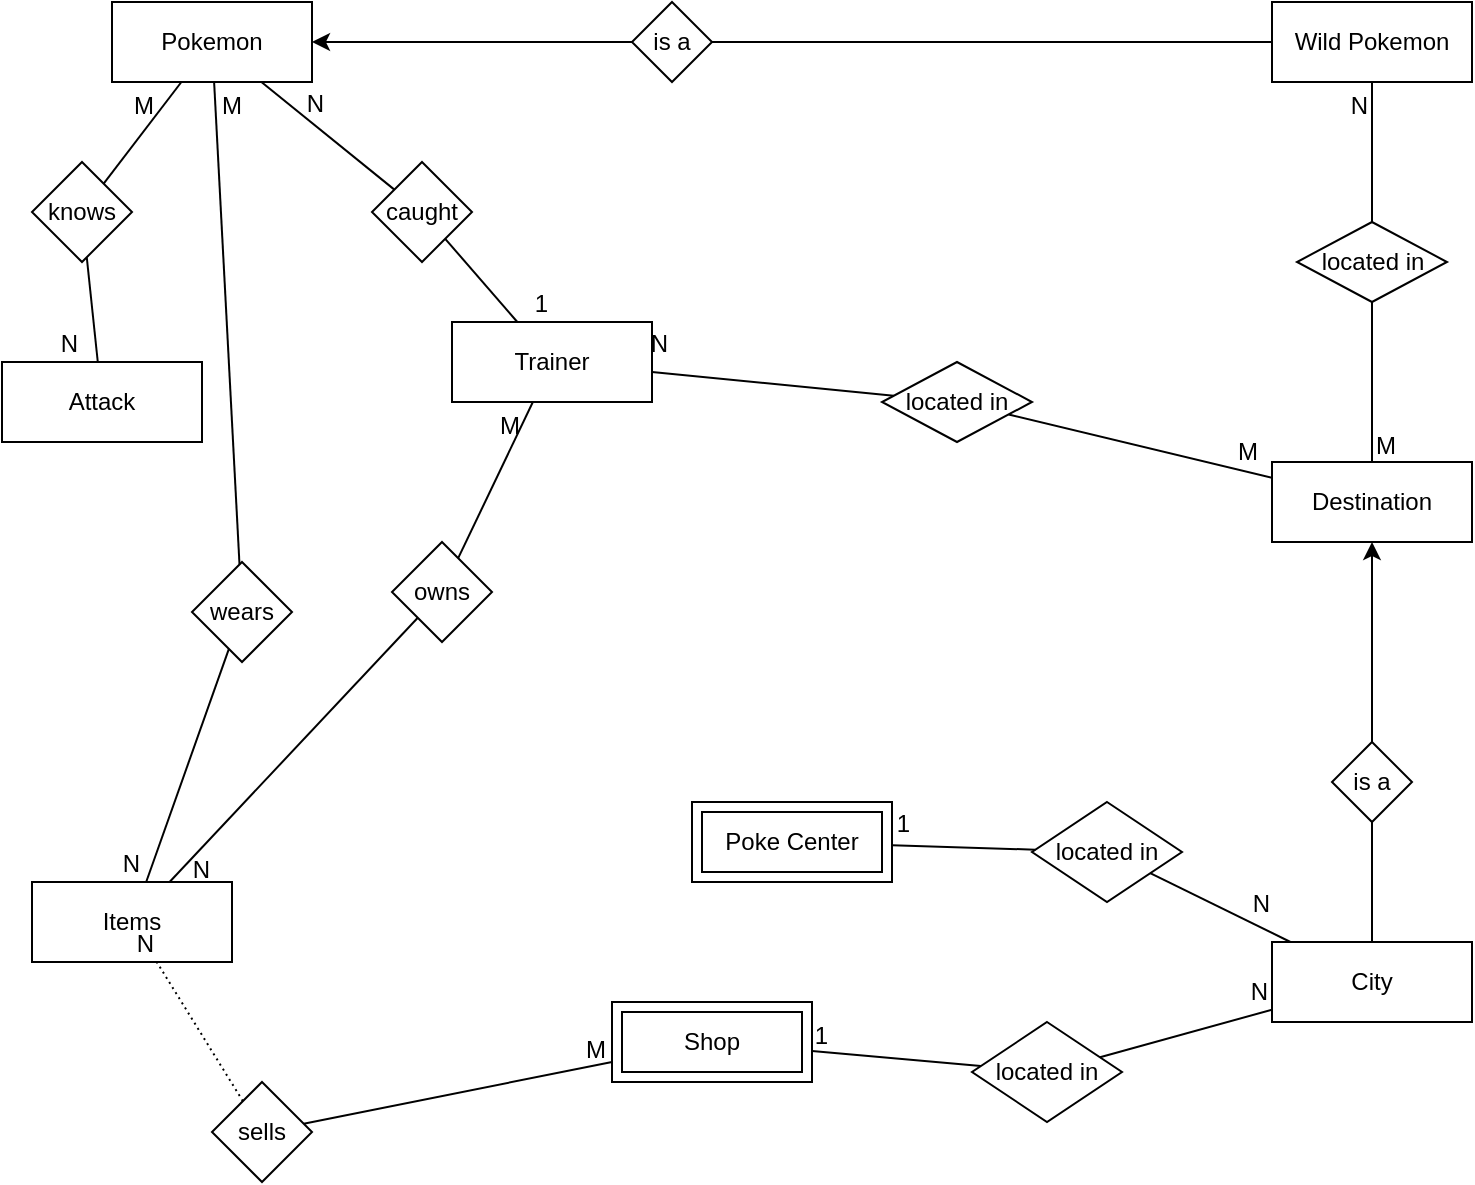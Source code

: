 <mxfile version="26.1.1">
  <diagram id="R2lEEEUBdFMjLlhIrx00" name="Page-1">
    <mxGraphModel dx="1195" dy="737" grid="1" gridSize="10" guides="1" tooltips="1" connect="1" arrows="1" fold="1" page="1" pageScale="1" pageWidth="827" pageHeight="1169" math="0" shadow="0" extFonts="Permanent Marker^https://fonts.googleapis.com/css?family=Permanent+Marker">
      <root>
        <mxCell id="0" />
        <mxCell id="1" parent="0" />
        <mxCell id="oy4XWmKs3pjn0zVDLYOn-72" style="edgeStyle=orthogonalEdgeStyle;rounded=0;orthogonalLoop=1;jettySize=auto;html=1;" edge="1" parent="1" source="oy4XWmKs3pjn0zVDLYOn-62" target="oy4XWmKs3pjn0zVDLYOn-63">
          <mxGeometry relative="1" as="geometry" />
        </mxCell>
        <mxCell id="oy4XWmKs3pjn0zVDLYOn-62" value="is a" style="shape=rhombus;perimeter=rhombusPerimeter;whiteSpace=wrap;html=1;align=center;" vertex="1" parent="1">
          <mxGeometry x="320" y="60" width="40" height="40" as="geometry" />
        </mxCell>
        <mxCell id="oy4XWmKs3pjn0zVDLYOn-63" value="Pokemon" style="whiteSpace=wrap;html=1;align=center;" vertex="1" parent="1">
          <mxGeometry x="60" y="60" width="100" height="40" as="geometry" />
        </mxCell>
        <mxCell id="oy4XWmKs3pjn0zVDLYOn-66" value="Wild Pokemon" style="whiteSpace=wrap;html=1;align=center;" vertex="1" parent="1">
          <mxGeometry x="640" y="60" width="100" height="40" as="geometry" />
        </mxCell>
        <mxCell id="oy4XWmKs3pjn0zVDLYOn-67" value="" style="endArrow=none;html=1;rounded=0;" edge="1" parent="1" source="oy4XWmKs3pjn0zVDLYOn-62" target="oy4XWmKs3pjn0zVDLYOn-66">
          <mxGeometry relative="1" as="geometry">
            <mxPoint x="330" y="300" as="sourcePoint" />
            <mxPoint x="490" y="300" as="targetPoint" />
          </mxGeometry>
        </mxCell>
        <mxCell id="oy4XWmKs3pjn0zVDLYOn-68" value="Destination" style="whiteSpace=wrap;html=1;align=center;" vertex="1" parent="1">
          <mxGeometry x="640" y="290" width="100" height="40" as="geometry" />
        </mxCell>
        <mxCell id="oy4XWmKs3pjn0zVDLYOn-69" value="Trainer" style="whiteSpace=wrap;html=1;align=center;" vertex="1" parent="1">
          <mxGeometry x="230" y="220" width="100" height="40" as="geometry" />
        </mxCell>
        <mxCell id="oy4XWmKs3pjn0zVDLYOn-70" value="Attack" style="whiteSpace=wrap;html=1;align=center;" vertex="1" parent="1">
          <mxGeometry x="5" y="240" width="100" height="40" as="geometry" />
        </mxCell>
        <mxCell id="oy4XWmKs3pjn0zVDLYOn-71" value="City" style="whiteSpace=wrap;html=1;align=center;" vertex="1" parent="1">
          <mxGeometry x="640" y="530" width="100" height="40" as="geometry" />
        </mxCell>
        <mxCell id="oy4XWmKs3pjn0zVDLYOn-74" style="edgeStyle=orthogonalEdgeStyle;rounded=0;orthogonalLoop=1;jettySize=auto;html=1;" edge="1" parent="1" source="oy4XWmKs3pjn0zVDLYOn-73" target="oy4XWmKs3pjn0zVDLYOn-68">
          <mxGeometry relative="1" as="geometry" />
        </mxCell>
        <mxCell id="oy4XWmKs3pjn0zVDLYOn-73" value="is a" style="shape=rhombus;perimeter=rhombusPerimeter;whiteSpace=wrap;html=1;align=center;" vertex="1" parent="1">
          <mxGeometry x="670" y="430" width="40" height="40" as="geometry" />
        </mxCell>
        <mxCell id="oy4XWmKs3pjn0zVDLYOn-75" value="" style="endArrow=none;html=1;rounded=0;" edge="1" parent="1" source="oy4XWmKs3pjn0zVDLYOn-71" target="oy4XWmKs3pjn0zVDLYOn-73">
          <mxGeometry relative="1" as="geometry">
            <mxPoint x="330" y="300" as="sourcePoint" />
            <mxPoint x="490" y="300" as="targetPoint" />
          </mxGeometry>
        </mxCell>
        <mxCell id="oy4XWmKs3pjn0zVDLYOn-80" value="caught" style="shape=rhombus;perimeter=rhombusPerimeter;whiteSpace=wrap;html=1;align=center;" vertex="1" parent="1">
          <mxGeometry x="190" y="140" width="50" height="50" as="geometry" />
        </mxCell>
        <mxCell id="oy4XWmKs3pjn0zVDLYOn-86" value="Poke Center" style="shape=ext;margin=3;double=1;whiteSpace=wrap;html=1;align=center;" vertex="1" parent="1">
          <mxGeometry x="350" y="460" width="100" height="40" as="geometry" />
        </mxCell>
        <mxCell id="oy4XWmKs3pjn0zVDLYOn-87" value="located in" style="shape=rhombus;perimeter=rhombusPerimeter;whiteSpace=wrap;html=1;align=center;" vertex="1" parent="1">
          <mxGeometry x="520" y="460" width="75" height="50" as="geometry" />
        </mxCell>
        <mxCell id="oy4XWmKs3pjn0zVDLYOn-90" value="Shop" style="shape=ext;margin=3;double=1;whiteSpace=wrap;html=1;align=center;" vertex="1" parent="1">
          <mxGeometry x="310" y="560" width="100" height="40" as="geometry" />
        </mxCell>
        <mxCell id="oy4XWmKs3pjn0zVDLYOn-92" value="located in" style="shape=rhombus;perimeter=rhombusPerimeter;whiteSpace=wrap;html=1;align=center;" vertex="1" parent="1">
          <mxGeometry x="490" y="570" width="75" height="50" as="geometry" />
        </mxCell>
        <mxCell id="oy4XWmKs3pjn0zVDLYOn-94" value="Items" style="whiteSpace=wrap;html=1;align=center;" vertex="1" parent="1">
          <mxGeometry x="20" y="500" width="100" height="40" as="geometry" />
        </mxCell>
        <mxCell id="oy4XWmKs3pjn0zVDLYOn-98" value="owns" style="shape=rhombus;perimeter=rhombusPerimeter;whiteSpace=wrap;html=1;align=center;" vertex="1" parent="1">
          <mxGeometry x="200" y="330" width="50" height="50" as="geometry" />
        </mxCell>
        <mxCell id="oy4XWmKs3pjn0zVDLYOn-104" value="" style="endArrow=none;html=1;rounded=0;" edge="1" parent="1" source="oy4XWmKs3pjn0zVDLYOn-98" target="oy4XWmKs3pjn0zVDLYOn-94">
          <mxGeometry relative="1" as="geometry">
            <mxPoint x="330" y="300" as="sourcePoint" />
            <mxPoint x="490" y="300" as="targetPoint" />
          </mxGeometry>
        </mxCell>
        <mxCell id="oy4XWmKs3pjn0zVDLYOn-105" value="N" style="resizable=0;html=1;whiteSpace=wrap;align=right;verticalAlign=bottom;" connectable="0" vertex="1" parent="oy4XWmKs3pjn0zVDLYOn-104">
          <mxGeometry x="1" relative="1" as="geometry">
            <mxPoint x="22" y="2" as="offset" />
          </mxGeometry>
        </mxCell>
        <mxCell id="oy4XWmKs3pjn0zVDLYOn-106" value="" style="endArrow=none;html=1;rounded=0;" edge="1" parent="1" source="oy4XWmKs3pjn0zVDLYOn-98" target="oy4XWmKs3pjn0zVDLYOn-69">
          <mxGeometry relative="1" as="geometry">
            <mxPoint x="250.002" y="462.222" as="sourcePoint" />
            <mxPoint x="299.655" y="340" as="targetPoint" />
          </mxGeometry>
        </mxCell>
        <mxCell id="oy4XWmKs3pjn0zVDLYOn-107" value="M" style="resizable=0;html=1;whiteSpace=wrap;align=right;verticalAlign=bottom;" connectable="0" vertex="1" parent="oy4XWmKs3pjn0zVDLYOn-106">
          <mxGeometry x="1" relative="1" as="geometry">
            <mxPoint x="-5" y="20" as="offset" />
          </mxGeometry>
        </mxCell>
        <mxCell id="oy4XWmKs3pjn0zVDLYOn-108" value="" style="endArrow=none;html=1;rounded=0;" edge="1" parent="1" source="oy4XWmKs3pjn0zVDLYOn-111" target="oy4XWmKs3pjn0zVDLYOn-94">
          <mxGeometry relative="1" as="geometry">
            <mxPoint x="330" y="300" as="sourcePoint" />
            <mxPoint x="490" y="300" as="targetPoint" />
          </mxGeometry>
        </mxCell>
        <mxCell id="oy4XWmKs3pjn0zVDLYOn-110" value="N" style="resizable=0;html=1;whiteSpace=wrap;align=right;verticalAlign=bottom;" connectable="0" vertex="1" parent="oy4XWmKs3pjn0zVDLYOn-108">
          <mxGeometry x="1" relative="1" as="geometry">
            <mxPoint x="-2" as="offset" />
          </mxGeometry>
        </mxCell>
        <mxCell id="oy4XWmKs3pjn0zVDLYOn-112" value="" style="endArrow=none;html=1;rounded=0;" edge="1" parent="1" source="oy4XWmKs3pjn0zVDLYOn-63" target="oy4XWmKs3pjn0zVDLYOn-111">
          <mxGeometry relative="1" as="geometry">
            <mxPoint x="114" y="100" as="sourcePoint" />
            <mxPoint x="191" y="480" as="targetPoint" />
          </mxGeometry>
        </mxCell>
        <mxCell id="oy4XWmKs3pjn0zVDLYOn-113" value="M" style="resizable=0;html=1;whiteSpace=wrap;align=left;verticalAlign=bottom;" connectable="0" vertex="1" parent="oy4XWmKs3pjn0zVDLYOn-112">
          <mxGeometry x="-1" relative="1" as="geometry">
            <mxPoint x="2" y="20" as="offset" />
          </mxGeometry>
        </mxCell>
        <mxCell id="oy4XWmKs3pjn0zVDLYOn-111" value="wears" style="shape=rhombus;perimeter=rhombusPerimeter;whiteSpace=wrap;html=1;align=center;" vertex="1" parent="1">
          <mxGeometry x="100" y="340" width="50" height="50" as="geometry" />
        </mxCell>
        <mxCell id="oy4XWmKs3pjn0zVDLYOn-115" value="" style="endArrow=none;html=1;rounded=0;" edge="1" parent="1" source="oy4XWmKs3pjn0zVDLYOn-76" target="oy4XWmKs3pjn0zVDLYOn-66">
          <mxGeometry relative="1" as="geometry">
            <mxPoint x="330" y="300" as="sourcePoint" />
            <mxPoint x="490" y="300" as="targetPoint" />
          </mxGeometry>
        </mxCell>
        <mxCell id="oy4XWmKs3pjn0zVDLYOn-117" value="N" style="resizable=0;html=1;whiteSpace=wrap;align=right;verticalAlign=bottom;" connectable="0" vertex="1" parent="oy4XWmKs3pjn0zVDLYOn-115">
          <mxGeometry x="1" relative="1" as="geometry">
            <mxPoint x="-1" y="20" as="offset" />
          </mxGeometry>
        </mxCell>
        <mxCell id="oy4XWmKs3pjn0zVDLYOn-118" value="" style="endArrow=none;html=1;rounded=0;" edge="1" parent="1" source="oy4XWmKs3pjn0zVDLYOn-68" target="oy4XWmKs3pjn0zVDLYOn-76">
          <mxGeometry relative="1" as="geometry">
            <mxPoint x="690" y="290" as="sourcePoint" />
            <mxPoint x="690" y="100" as="targetPoint" />
          </mxGeometry>
        </mxCell>
        <mxCell id="oy4XWmKs3pjn0zVDLYOn-119" value="M" style="resizable=0;html=1;whiteSpace=wrap;align=left;verticalAlign=bottom;" connectable="0" vertex="1" parent="oy4XWmKs3pjn0zVDLYOn-118">
          <mxGeometry x="-1" relative="1" as="geometry" />
        </mxCell>
        <mxCell id="oy4XWmKs3pjn0zVDLYOn-76" value="located in" style="shape=rhombus;perimeter=rhombusPerimeter;whiteSpace=wrap;html=1;align=center;" vertex="1" parent="1">
          <mxGeometry x="652.5" y="170" width="75" height="40" as="geometry" />
        </mxCell>
        <mxCell id="oy4XWmKs3pjn0zVDLYOn-122" value="" style="endArrow=none;html=1;rounded=0;" edge="1" parent="1" source="oy4XWmKs3pjn0zVDLYOn-83" target="oy4XWmKs3pjn0zVDLYOn-70">
          <mxGeometry relative="1" as="geometry">
            <mxPoint x="360" y="390" as="sourcePoint" />
            <mxPoint x="520" y="390" as="targetPoint" />
          </mxGeometry>
        </mxCell>
        <mxCell id="oy4XWmKs3pjn0zVDLYOn-124" value="N" style="resizable=0;html=1;whiteSpace=wrap;align=right;verticalAlign=bottom;" connectable="0" vertex="1" parent="oy4XWmKs3pjn0zVDLYOn-122">
          <mxGeometry x="1" relative="1" as="geometry">
            <mxPoint x="-8" as="offset" />
          </mxGeometry>
        </mxCell>
        <mxCell id="oy4XWmKs3pjn0zVDLYOn-125" value="" style="endArrow=none;html=1;rounded=0;" edge="1" parent="1" source="oy4XWmKs3pjn0zVDLYOn-63" target="oy4XWmKs3pjn0zVDLYOn-83">
          <mxGeometry relative="1" as="geometry">
            <mxPoint x="104" y="100" as="sourcePoint" />
            <mxPoint x="61" y="240" as="targetPoint" />
          </mxGeometry>
        </mxCell>
        <mxCell id="oy4XWmKs3pjn0zVDLYOn-126" value="M" style="resizable=0;html=1;whiteSpace=wrap;align=left;verticalAlign=bottom;" connectable="0" vertex="1" parent="oy4XWmKs3pjn0zVDLYOn-125">
          <mxGeometry x="-1" relative="1" as="geometry">
            <mxPoint x="-26" y="20" as="offset" />
          </mxGeometry>
        </mxCell>
        <mxCell id="oy4XWmKs3pjn0zVDLYOn-83" value="knows" style="shape=rhombus;perimeter=rhombusPerimeter;whiteSpace=wrap;html=1;align=center;" vertex="1" parent="1">
          <mxGeometry x="20" y="140" width="50" height="50" as="geometry" />
        </mxCell>
        <mxCell id="oy4XWmKs3pjn0zVDLYOn-128" value="" style="endArrow=none;html=1;rounded=0;" edge="1" parent="1" source="oy4XWmKs3pjn0zVDLYOn-80" target="oy4XWmKs3pjn0zVDLYOn-69">
          <mxGeometry relative="1" as="geometry">
            <mxPoint x="360" y="390" as="sourcePoint" />
            <mxPoint x="520" y="390" as="targetPoint" />
          </mxGeometry>
        </mxCell>
        <mxCell id="oy4XWmKs3pjn0zVDLYOn-129" value="1" style="resizable=0;html=1;whiteSpace=wrap;align=right;verticalAlign=bottom;" connectable="0" vertex="1" parent="oy4XWmKs3pjn0zVDLYOn-128">
          <mxGeometry x="1" relative="1" as="geometry">
            <mxPoint x="17" as="offset" />
          </mxGeometry>
        </mxCell>
        <mxCell id="oy4XWmKs3pjn0zVDLYOn-130" value="" style="endArrow=none;html=1;rounded=0;" edge="1" parent="1" source="oy4XWmKs3pjn0zVDLYOn-80" target="oy4XWmKs3pjn0zVDLYOn-63">
          <mxGeometry relative="1" as="geometry">
            <mxPoint x="360" y="390" as="sourcePoint" />
            <mxPoint x="520" y="390" as="targetPoint" />
          </mxGeometry>
        </mxCell>
        <mxCell id="oy4XWmKs3pjn0zVDLYOn-131" value="N" style="resizable=0;html=1;whiteSpace=wrap;align=right;verticalAlign=bottom;" connectable="0" vertex="1" parent="oy4XWmKs3pjn0zVDLYOn-130">
          <mxGeometry x="1" relative="1" as="geometry">
            <mxPoint x="33" y="19" as="offset" />
          </mxGeometry>
        </mxCell>
        <mxCell id="oy4XWmKs3pjn0zVDLYOn-133" value="" style="endArrow=none;html=1;rounded=0;" edge="1" target="oy4XWmKs3pjn0zVDLYOn-135" parent="1" source="oy4XWmKs3pjn0zVDLYOn-68">
          <mxGeometry relative="1" as="geometry">
            <mxPoint x="482.5" y="370" as="sourcePoint" />
            <mxPoint x="482.5" y="180" as="targetPoint" />
          </mxGeometry>
        </mxCell>
        <mxCell id="oy4XWmKs3pjn0zVDLYOn-134" value="M" style="resizable=0;html=1;whiteSpace=wrap;align=left;verticalAlign=bottom;" connectable="0" vertex="1" parent="oy4XWmKs3pjn0zVDLYOn-133">
          <mxGeometry x="-1" relative="1" as="geometry">
            <mxPoint x="-19" y="-4" as="offset" />
          </mxGeometry>
        </mxCell>
        <mxCell id="oy4XWmKs3pjn0zVDLYOn-135" value="located in" style="shape=rhombus;perimeter=rhombusPerimeter;whiteSpace=wrap;html=1;align=center;" vertex="1" parent="1">
          <mxGeometry x="445" y="240" width="75" height="40" as="geometry" />
        </mxCell>
        <mxCell id="oy4XWmKs3pjn0zVDLYOn-136" value="" style="endArrow=none;html=1;rounded=0;" edge="1" source="oy4XWmKs3pjn0zVDLYOn-135" parent="1" target="oy4XWmKs3pjn0zVDLYOn-69">
          <mxGeometry relative="1" as="geometry">
            <mxPoint x="122.5" y="380" as="sourcePoint" />
            <mxPoint x="482.5" y="180" as="targetPoint" />
          </mxGeometry>
        </mxCell>
        <mxCell id="oy4XWmKs3pjn0zVDLYOn-137" value="N" style="resizable=0;html=1;whiteSpace=wrap;align=right;verticalAlign=bottom;" connectable="0" vertex="1" parent="oy4XWmKs3pjn0zVDLYOn-136">
          <mxGeometry x="1" relative="1" as="geometry">
            <mxPoint x="10" y="-5" as="offset" />
          </mxGeometry>
        </mxCell>
        <mxCell id="oy4XWmKs3pjn0zVDLYOn-141" value="" style="endArrow=none;html=1;rounded=0;" edge="1" parent="1" source="oy4XWmKs3pjn0zVDLYOn-90" target="oy4XWmKs3pjn0zVDLYOn-95">
          <mxGeometry relative="1" as="geometry">
            <mxPoint x="310" y="570" as="sourcePoint" />
            <mxPoint x="120" y="530" as="targetPoint" />
          </mxGeometry>
        </mxCell>
        <mxCell id="oy4XWmKs3pjn0zVDLYOn-142" value="M" style="resizable=0;html=1;whiteSpace=wrap;align=left;verticalAlign=bottom;" connectable="0" vertex="1" parent="oy4XWmKs3pjn0zVDLYOn-141">
          <mxGeometry x="-1" relative="1" as="geometry">
            <mxPoint x="-15" y="2" as="offset" />
          </mxGeometry>
        </mxCell>
        <mxCell id="oy4XWmKs3pjn0zVDLYOn-95" value="sells" style="shape=rhombus;perimeter=rhombusPerimeter;whiteSpace=wrap;html=1;align=center;" vertex="1" parent="1">
          <mxGeometry x="110" y="600" width="50" height="50" as="geometry" />
        </mxCell>
        <mxCell id="oy4XWmKs3pjn0zVDLYOn-146" value="" style="endArrow=none;html=1;rounded=0;dashed=1;dashPattern=1 2;" edge="1" parent="1" source="oy4XWmKs3pjn0zVDLYOn-95" target="oy4XWmKs3pjn0zVDLYOn-94">
          <mxGeometry relative="1" as="geometry">
            <mxPoint x="360" y="390" as="sourcePoint" />
            <mxPoint x="520" y="390" as="targetPoint" />
          </mxGeometry>
        </mxCell>
        <mxCell id="oy4XWmKs3pjn0zVDLYOn-147" value="N" style="resizable=0;html=1;whiteSpace=wrap;align=right;verticalAlign=bottom;" connectable="0" vertex="1" parent="oy4XWmKs3pjn0zVDLYOn-146">
          <mxGeometry x="1" relative="1" as="geometry" />
        </mxCell>
        <mxCell id="oy4XWmKs3pjn0zVDLYOn-148" value="" style="endArrow=none;html=1;rounded=0;" edge="1" parent="1" source="oy4XWmKs3pjn0zVDLYOn-92" target="oy4XWmKs3pjn0zVDLYOn-90">
          <mxGeometry relative="1" as="geometry">
            <mxPoint x="360" y="390" as="sourcePoint" />
            <mxPoint x="520" y="390" as="targetPoint" />
          </mxGeometry>
        </mxCell>
        <mxCell id="oy4XWmKs3pjn0zVDLYOn-149" value="1" style="resizable=0;html=1;whiteSpace=wrap;align=right;verticalAlign=bottom;" connectable="0" vertex="1" parent="oy4XWmKs3pjn0zVDLYOn-148">
          <mxGeometry x="1" relative="1" as="geometry">
            <mxPoint x="10" y="1" as="offset" />
          </mxGeometry>
        </mxCell>
        <mxCell id="oy4XWmKs3pjn0zVDLYOn-150" value="" style="endArrow=none;html=1;rounded=0;" edge="1" parent="1" source="oy4XWmKs3pjn0zVDLYOn-92" target="oy4XWmKs3pjn0zVDLYOn-71">
          <mxGeometry relative="1" as="geometry">
            <mxPoint x="540" y="600" as="sourcePoint" />
            <mxPoint x="420" y="594" as="targetPoint" />
          </mxGeometry>
        </mxCell>
        <mxCell id="oy4XWmKs3pjn0zVDLYOn-151" value="N" style="resizable=0;html=1;whiteSpace=wrap;align=right;verticalAlign=bottom;" connectable="0" vertex="1" parent="oy4XWmKs3pjn0zVDLYOn-150">
          <mxGeometry x="1" relative="1" as="geometry" />
        </mxCell>
        <mxCell id="oy4XWmKs3pjn0zVDLYOn-152" value="" style="endArrow=none;html=1;rounded=0;" edge="1" parent="1" source="oy4XWmKs3pjn0zVDLYOn-87" target="oy4XWmKs3pjn0zVDLYOn-86">
          <mxGeometry relative="1" as="geometry">
            <mxPoint x="504" y="602" as="sourcePoint" />
            <mxPoint x="450" y="540" as="targetPoint" />
          </mxGeometry>
        </mxCell>
        <mxCell id="oy4XWmKs3pjn0zVDLYOn-153" value="1" style="resizable=0;html=1;whiteSpace=wrap;align=right;verticalAlign=bottom;" connectable="0" vertex="1" parent="oy4XWmKs3pjn0zVDLYOn-152">
          <mxGeometry x="1" relative="1" as="geometry">
            <mxPoint x="10" y="-2" as="offset" />
          </mxGeometry>
        </mxCell>
        <mxCell id="oy4XWmKs3pjn0zVDLYOn-154" value="" style="endArrow=none;html=1;rounded=0;" edge="1" parent="1" source="oy4XWmKs3pjn0zVDLYOn-87" target="oy4XWmKs3pjn0zVDLYOn-71">
          <mxGeometry relative="1" as="geometry">
            <mxPoint x="564" y="598" as="sourcePoint" />
            <mxPoint x="650" y="574" as="targetPoint" />
          </mxGeometry>
        </mxCell>
        <mxCell id="oy4XWmKs3pjn0zVDLYOn-155" value="N" style="resizable=0;html=1;whiteSpace=wrap;align=right;verticalAlign=bottom;" connectable="0" vertex="1" parent="oy4XWmKs3pjn0zVDLYOn-154">
          <mxGeometry x="1" relative="1" as="geometry">
            <mxPoint x="-9" y="-10" as="offset" />
          </mxGeometry>
        </mxCell>
      </root>
    </mxGraphModel>
  </diagram>
</mxfile>
